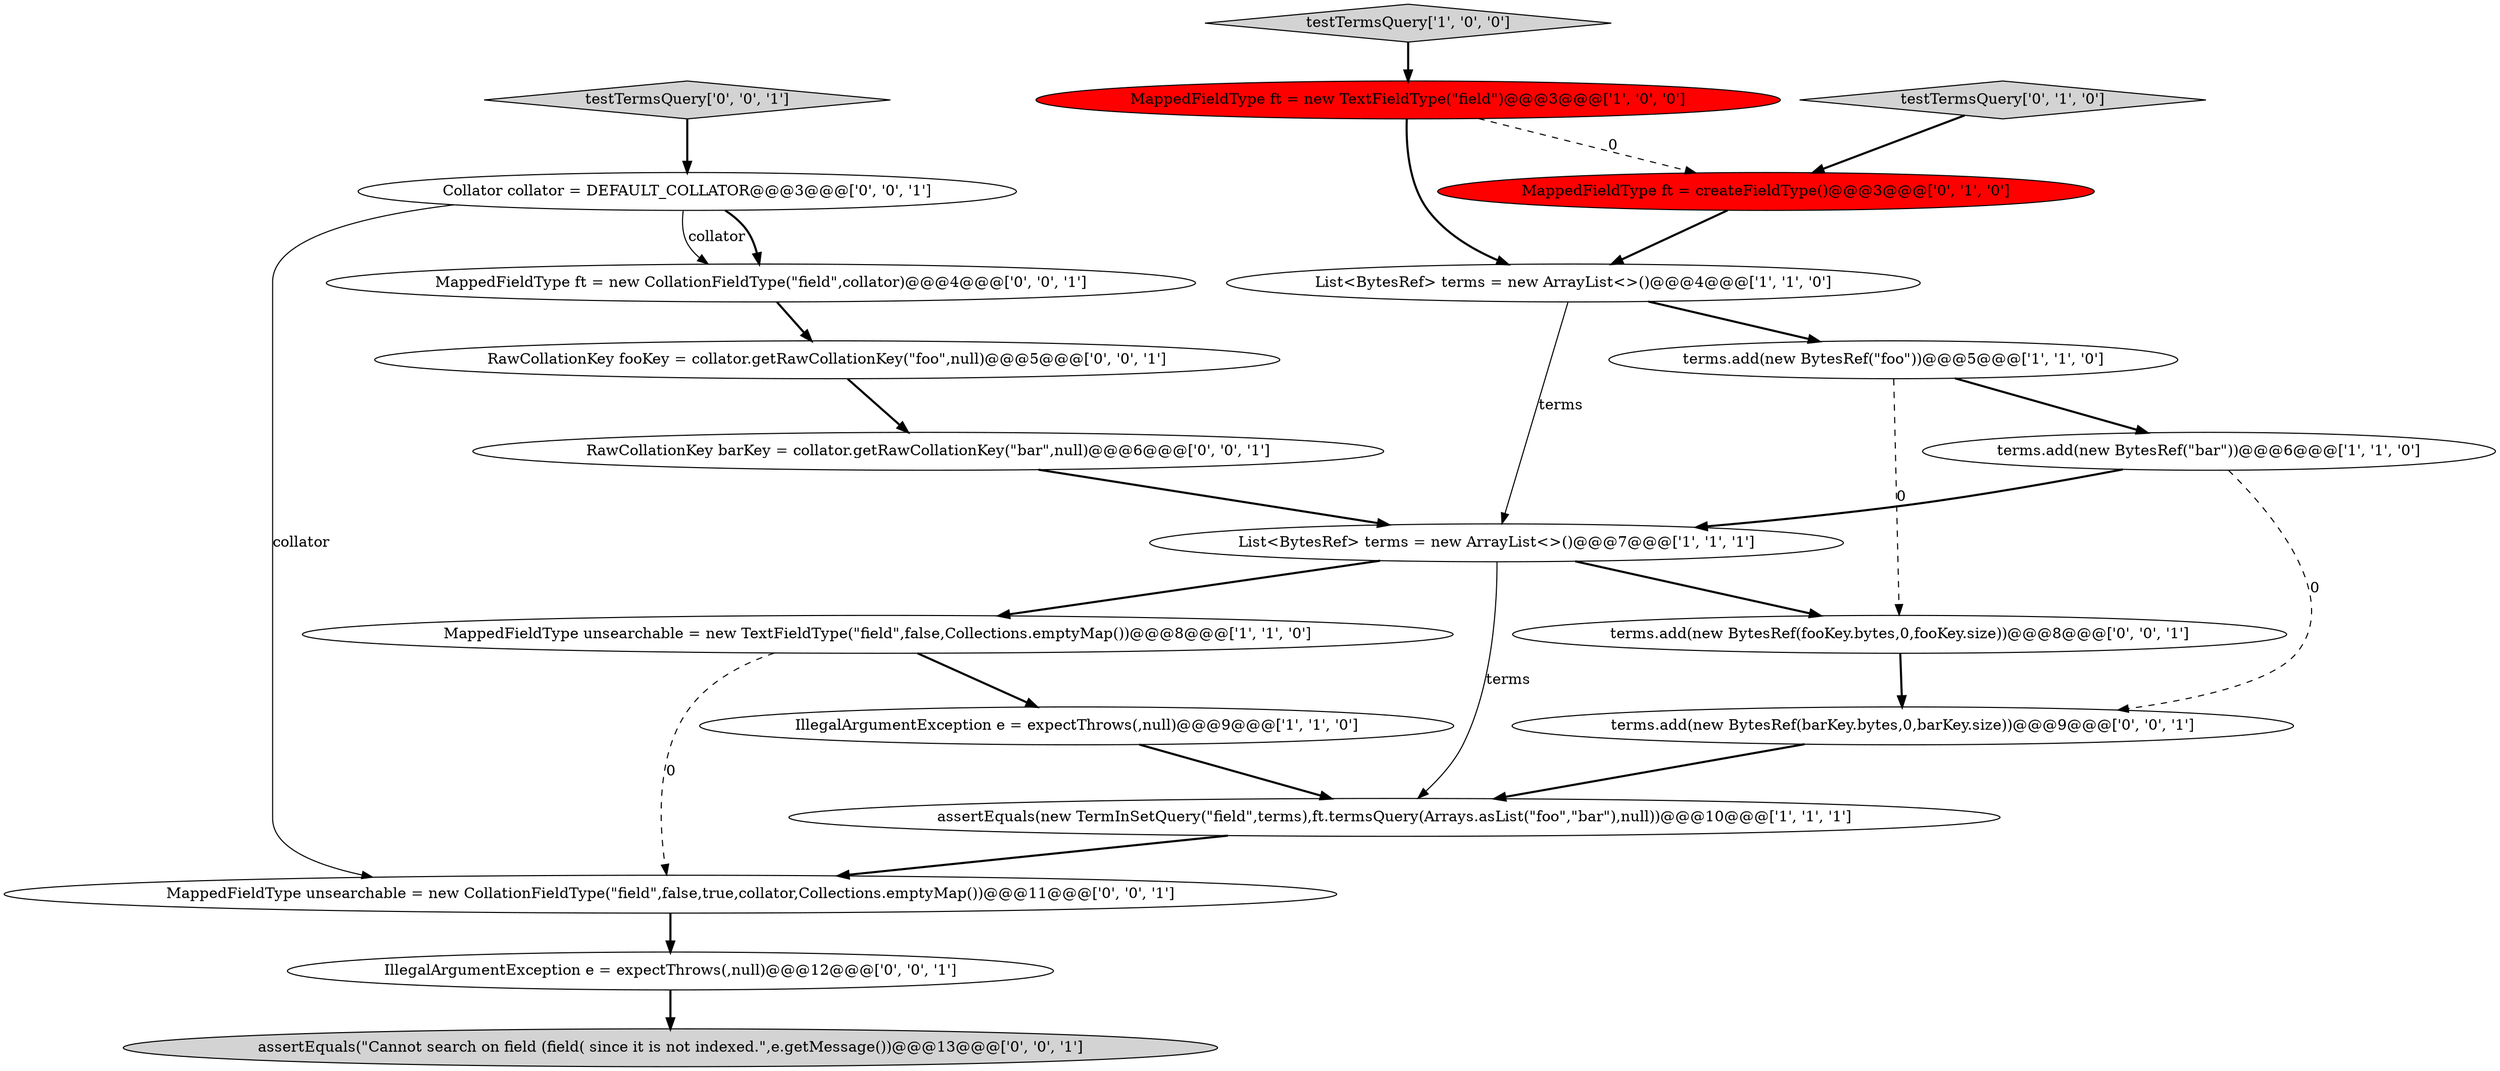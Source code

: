 digraph {
12 [style = filled, label = "IllegalArgumentException e = expectThrows(,null)@@@12@@@['0', '0', '1']", fillcolor = white, shape = ellipse image = "AAA0AAABBB3BBB"];
3 [style = filled, label = "terms.add(new BytesRef(\"foo\"))@@@5@@@['1', '1', '0']", fillcolor = white, shape = ellipse image = "AAA0AAABBB1BBB"];
2 [style = filled, label = "List<BytesRef> terms = new ArrayList<>()@@@4@@@['1', '1', '0']", fillcolor = white, shape = ellipse image = "AAA0AAABBB1BBB"];
16 [style = filled, label = "testTermsQuery['0', '0', '1']", fillcolor = lightgray, shape = diamond image = "AAA0AAABBB3BBB"];
13 [style = filled, label = "terms.add(new BytesRef(fooKey.bytes,0,fooKey.size))@@@8@@@['0', '0', '1']", fillcolor = white, shape = ellipse image = "AAA0AAABBB3BBB"];
11 [style = filled, label = "RawCollationKey fooKey = collator.getRawCollationKey(\"foo\",null)@@@5@@@['0', '0', '1']", fillcolor = white, shape = ellipse image = "AAA0AAABBB3BBB"];
5 [style = filled, label = "terms.add(new BytesRef(\"bar\"))@@@6@@@['1', '1', '0']", fillcolor = white, shape = ellipse image = "AAA0AAABBB1BBB"];
4 [style = filled, label = "testTermsQuery['1', '0', '0']", fillcolor = lightgray, shape = diamond image = "AAA0AAABBB1BBB"];
19 [style = filled, label = "assertEquals(\"Cannot search on field (field( since it is not indexed.\",e.getMessage())@@@13@@@['0', '0', '1']", fillcolor = lightgray, shape = ellipse image = "AAA0AAABBB3BBB"];
15 [style = filled, label = "Collator collator = DEFAULT_COLLATOR@@@3@@@['0', '0', '1']", fillcolor = white, shape = ellipse image = "AAA0AAABBB3BBB"];
1 [style = filled, label = "MappedFieldType unsearchable = new TextFieldType(\"field\",false,Collections.emptyMap())@@@8@@@['1', '1', '0']", fillcolor = white, shape = ellipse image = "AAA0AAABBB1BBB"];
17 [style = filled, label = "RawCollationKey barKey = collator.getRawCollationKey(\"bar\",null)@@@6@@@['0', '0', '1']", fillcolor = white, shape = ellipse image = "AAA0AAABBB3BBB"];
6 [style = filled, label = "IllegalArgumentException e = expectThrows(,null)@@@9@@@['1', '1', '0']", fillcolor = white, shape = ellipse image = "AAA0AAABBB1BBB"];
18 [style = filled, label = "MappedFieldType unsearchable = new CollationFieldType(\"field\",false,true,collator,Collections.emptyMap())@@@11@@@['0', '0', '1']", fillcolor = white, shape = ellipse image = "AAA0AAABBB3BBB"];
0 [style = filled, label = "MappedFieldType ft = new TextFieldType(\"field\")@@@3@@@['1', '0', '0']", fillcolor = red, shape = ellipse image = "AAA1AAABBB1BBB"];
10 [style = filled, label = "MappedFieldType ft = createFieldType()@@@3@@@['0', '1', '0']", fillcolor = red, shape = ellipse image = "AAA1AAABBB2BBB"];
20 [style = filled, label = "MappedFieldType ft = new CollationFieldType(\"field\",collator)@@@4@@@['0', '0', '1']", fillcolor = white, shape = ellipse image = "AAA0AAABBB3BBB"];
7 [style = filled, label = "List<BytesRef> terms = new ArrayList<>()@@@7@@@['1', '1', '1']", fillcolor = white, shape = ellipse image = "AAA0AAABBB1BBB"];
14 [style = filled, label = "terms.add(new BytesRef(barKey.bytes,0,barKey.size))@@@9@@@['0', '0', '1']", fillcolor = white, shape = ellipse image = "AAA0AAABBB3BBB"];
8 [style = filled, label = "assertEquals(new TermInSetQuery(\"field\",terms),ft.termsQuery(Arrays.asList(\"foo\",\"bar\"),null))@@@10@@@['1', '1', '1']", fillcolor = white, shape = ellipse image = "AAA0AAABBB1BBB"];
9 [style = filled, label = "testTermsQuery['0', '1', '0']", fillcolor = lightgray, shape = diamond image = "AAA0AAABBB2BBB"];
7->13 [style = bold, label=""];
16->15 [style = bold, label=""];
5->14 [style = dashed, label="0"];
7->1 [style = bold, label=""];
8->18 [style = bold, label=""];
15->18 [style = solid, label="collator"];
2->3 [style = bold, label=""];
0->2 [style = bold, label=""];
18->12 [style = bold, label=""];
1->18 [style = dashed, label="0"];
9->10 [style = bold, label=""];
3->13 [style = dashed, label="0"];
0->10 [style = dashed, label="0"];
15->20 [style = solid, label="collator"];
4->0 [style = bold, label=""];
2->7 [style = solid, label="terms"];
17->7 [style = bold, label=""];
3->5 [style = bold, label=""];
1->6 [style = bold, label=""];
7->8 [style = solid, label="terms"];
15->20 [style = bold, label=""];
6->8 [style = bold, label=""];
5->7 [style = bold, label=""];
11->17 [style = bold, label=""];
10->2 [style = bold, label=""];
14->8 [style = bold, label=""];
12->19 [style = bold, label=""];
13->14 [style = bold, label=""];
20->11 [style = bold, label=""];
}

